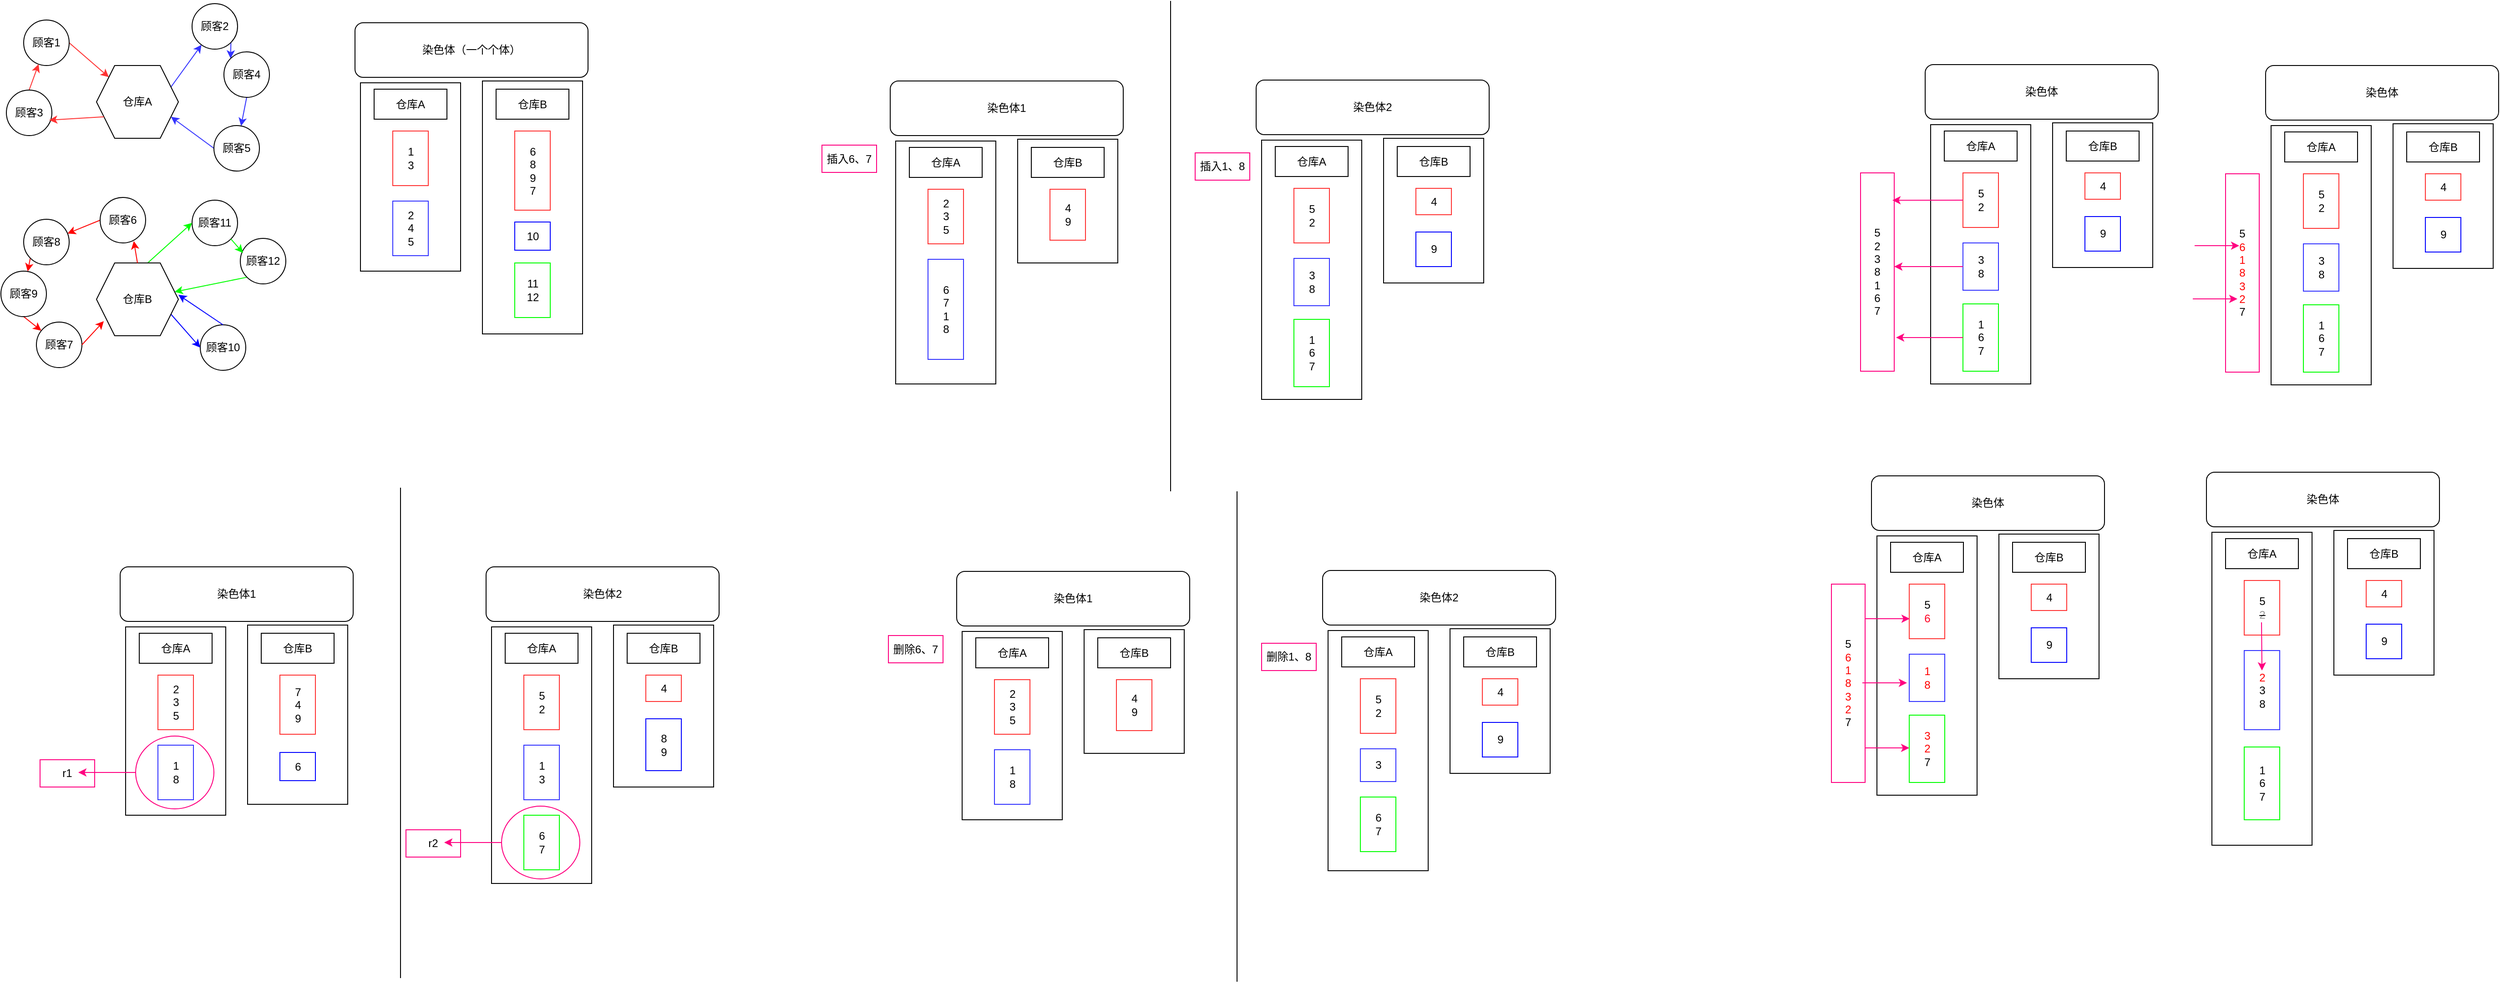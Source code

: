 <mxfile version="24.0.5" type="github">
  <diagram name="第 1 页" id="nTcoCU8JCfdRvD58QICH">
    <mxGraphModel dx="1379" dy="788" grid="0" gridSize="10" guides="1" tooltips="1" connect="1" arrows="1" fold="1" page="1" pageScale="1" pageWidth="2827" pageHeight="1169" math="0" shadow="0">
      <root>
        <mxCell id="0" />
        <mxCell id="1" parent="0" />
        <mxCell id="4oWYa5ZDLCP4WArpB5ea-122" value="" style="rounded=0;whiteSpace=wrap;html=1;" vertex="1" parent="1">
          <mxGeometry x="588" y="700" width="110" height="282" as="geometry" />
        </mxCell>
        <mxCell id="4oWYa5ZDLCP4WArpB5ea-135" value="" style="ellipse;whiteSpace=wrap;html=1;strokeColor=#FF0080;" vertex="1" parent="1">
          <mxGeometry x="599" y="897" width="86" height="80" as="geometry" />
        </mxCell>
        <mxCell id="4oWYa5ZDLCP4WArpB5ea-40" value="" style="rounded=0;whiteSpace=wrap;html=1;" vertex="1" parent="1">
          <mxGeometry x="578" y="100" width="110" height="278" as="geometry" />
        </mxCell>
        <mxCell id="4oWYa5ZDLCP4WArpB5ea-39" value="" style="rounded=0;whiteSpace=wrap;html=1;" vertex="1" parent="1">
          <mxGeometry x="444" y="102" width="110" height="207" as="geometry" />
        </mxCell>
        <mxCell id="4oWYa5ZDLCP4WArpB5ea-21" style="rounded=0;orthogonalLoop=1;jettySize=auto;html=1;exitX=1;exitY=0.5;exitDx=0;exitDy=0;strokeColor=#FF3333;" edge="1" parent="1" source="4oWYa5ZDLCP4WArpB5ea-1" target="4oWYa5ZDLCP4WArpB5ea-2">
          <mxGeometry relative="1" as="geometry" />
        </mxCell>
        <mxCell id="4oWYa5ZDLCP4WArpB5ea-1" value="顾客1" style="ellipse;whiteSpace=wrap;html=1;aspect=fixed;" vertex="1" parent="1">
          <mxGeometry x="74" y="33" width="50" height="50" as="geometry" />
        </mxCell>
        <mxCell id="4oWYa5ZDLCP4WArpB5ea-22" style="edgeStyle=none;rounded=0;orthogonalLoop=1;jettySize=auto;html=1;exitX=1;exitY=0.25;exitDx=0;exitDy=0;strokeColor=#3333FF;" edge="1" parent="1" source="4oWYa5ZDLCP4WArpB5ea-2" target="4oWYa5ZDLCP4WArpB5ea-3">
          <mxGeometry relative="1" as="geometry" />
        </mxCell>
        <mxCell id="4oWYa5ZDLCP4WArpB5ea-2" value="仓库A" style="shape=hexagon;perimeter=hexagonPerimeter2;whiteSpace=wrap;html=1;fixedSize=1;" vertex="1" parent="1">
          <mxGeometry x="154" y="83" width="90" height="80" as="geometry" />
        </mxCell>
        <mxCell id="4oWYa5ZDLCP4WArpB5ea-23" style="edgeStyle=none;rounded=0;orthogonalLoop=1;jettySize=auto;html=1;exitX=1;exitY=1;exitDx=0;exitDy=0;entryX=0;entryY=0;entryDx=0;entryDy=0;strokeColor=#3333FF;" edge="1" parent="1" source="4oWYa5ZDLCP4WArpB5ea-3" target="4oWYa5ZDLCP4WArpB5ea-4">
          <mxGeometry relative="1" as="geometry" />
        </mxCell>
        <mxCell id="4oWYa5ZDLCP4WArpB5ea-3" value="顾客2" style="ellipse;whiteSpace=wrap;html=1;aspect=fixed;" vertex="1" parent="1">
          <mxGeometry x="259" y="15" width="50" height="50" as="geometry" />
        </mxCell>
        <mxCell id="4oWYa5ZDLCP4WArpB5ea-24" style="edgeStyle=none;rounded=0;orthogonalLoop=1;jettySize=auto;html=1;exitX=0.5;exitY=1;exitDx=0;exitDy=0;strokeColor=#3333FF;" edge="1" parent="1" source="4oWYa5ZDLCP4WArpB5ea-4" target="4oWYa5ZDLCP4WArpB5ea-11">
          <mxGeometry relative="1" as="geometry" />
        </mxCell>
        <mxCell id="4oWYa5ZDLCP4WArpB5ea-4" value="顾客4" style="ellipse;whiteSpace=wrap;html=1;aspect=fixed;" vertex="1" parent="1">
          <mxGeometry x="294" y="68" width="50" height="50" as="geometry" />
        </mxCell>
        <mxCell id="4oWYa5ZDLCP4WArpB5ea-20" style="rounded=0;orthogonalLoop=1;jettySize=auto;html=1;exitX=0.5;exitY=0;exitDx=0;exitDy=0;strokeColor=#FF3333;" edge="1" parent="1" source="4oWYa5ZDLCP4WArpB5ea-5" target="4oWYa5ZDLCP4WArpB5ea-1">
          <mxGeometry relative="1" as="geometry" />
        </mxCell>
        <mxCell id="4oWYa5ZDLCP4WArpB5ea-5" value="顾客3" style="ellipse;whiteSpace=wrap;html=1;aspect=fixed;" vertex="1" parent="1">
          <mxGeometry x="55" y="110" width="50" height="50" as="geometry" />
        </mxCell>
        <mxCell id="4oWYa5ZDLCP4WArpB5ea-6" value="顾客10" style="ellipse;whiteSpace=wrap;html=1;aspect=fixed;" vertex="1" parent="1">
          <mxGeometry x="268" y="368" width="50" height="50" as="geometry" />
        </mxCell>
        <mxCell id="4oWYa5ZDLCP4WArpB5ea-27" style="edgeStyle=none;rounded=0;orthogonalLoop=1;jettySize=auto;html=1;exitX=0;exitY=0.5;exitDx=0;exitDy=0;strokeColor=#FF0000;" edge="1" parent="1" source="4oWYa5ZDLCP4WArpB5ea-7" target="4oWYa5ZDLCP4WArpB5ea-8">
          <mxGeometry relative="1" as="geometry" />
        </mxCell>
        <mxCell id="4oWYa5ZDLCP4WArpB5ea-7" value="顾客6" style="ellipse;whiteSpace=wrap;html=1;aspect=fixed;" vertex="1" parent="1">
          <mxGeometry x="158" y="228" width="50" height="50" as="geometry" />
        </mxCell>
        <mxCell id="4oWYa5ZDLCP4WArpB5ea-28" style="edgeStyle=none;rounded=0;orthogonalLoop=1;jettySize=auto;html=1;exitX=0;exitY=1;exitDx=0;exitDy=0;strokeColor=#FF0000;" edge="1" parent="1" source="4oWYa5ZDLCP4WArpB5ea-8" target="4oWYa5ZDLCP4WArpB5ea-9">
          <mxGeometry relative="1" as="geometry" />
        </mxCell>
        <mxCell id="4oWYa5ZDLCP4WArpB5ea-8" value="顾客8" style="ellipse;whiteSpace=wrap;html=1;aspect=fixed;" vertex="1" parent="1">
          <mxGeometry x="74" y="252" width="50" height="50" as="geometry" />
        </mxCell>
        <mxCell id="4oWYa5ZDLCP4WArpB5ea-29" style="edgeStyle=none;rounded=0;orthogonalLoop=1;jettySize=auto;html=1;exitX=0.5;exitY=1;exitDx=0;exitDy=0;strokeColor=#FF0000;" edge="1" parent="1" source="4oWYa5ZDLCP4WArpB5ea-9" target="4oWYa5ZDLCP4WArpB5ea-10">
          <mxGeometry relative="1" as="geometry" />
        </mxCell>
        <mxCell id="4oWYa5ZDLCP4WArpB5ea-9" value="顾客9" style="ellipse;whiteSpace=wrap;html=1;aspect=fixed;" vertex="1" parent="1">
          <mxGeometry x="49" y="309" width="50" height="50" as="geometry" />
        </mxCell>
        <mxCell id="4oWYa5ZDLCP4WArpB5ea-10" value="顾客7" style="ellipse;whiteSpace=wrap;html=1;aspect=fixed;" vertex="1" parent="1">
          <mxGeometry x="88" y="365" width="50" height="50" as="geometry" />
        </mxCell>
        <mxCell id="4oWYa5ZDLCP4WArpB5ea-25" style="edgeStyle=none;rounded=0;orthogonalLoop=1;jettySize=auto;html=1;exitX=0;exitY=0.5;exitDx=0;exitDy=0;entryX=1;entryY=0.75;entryDx=0;entryDy=0;strokeColor=#3333FF;" edge="1" parent="1" source="4oWYa5ZDLCP4WArpB5ea-11" target="4oWYa5ZDLCP4WArpB5ea-2">
          <mxGeometry relative="1" as="geometry" />
        </mxCell>
        <mxCell id="4oWYa5ZDLCP4WArpB5ea-11" value="顾客5" style="ellipse;whiteSpace=wrap;html=1;aspect=fixed;" vertex="1" parent="1">
          <mxGeometry x="283" y="149" width="50" height="50" as="geometry" />
        </mxCell>
        <mxCell id="4oWYa5ZDLCP4WArpB5ea-35" style="edgeStyle=none;rounded=0;orthogonalLoop=1;jettySize=auto;html=1;exitX=0;exitY=1;exitDx=0;exitDy=0;strokeColor=#00FF00;" edge="1" parent="1" source="4oWYa5ZDLCP4WArpB5ea-16" target="4oWYa5ZDLCP4WArpB5ea-18">
          <mxGeometry relative="1" as="geometry" />
        </mxCell>
        <mxCell id="4oWYa5ZDLCP4WArpB5ea-16" value="顾客12" style="ellipse;whiteSpace=wrap;html=1;aspect=fixed;" vertex="1" parent="1">
          <mxGeometry x="312" y="273" width="50" height="50" as="geometry" />
        </mxCell>
        <mxCell id="4oWYa5ZDLCP4WArpB5ea-17" value="顾客11" style="ellipse;whiteSpace=wrap;html=1;aspect=fixed;" vertex="1" parent="1">
          <mxGeometry x="259" y="231" width="50" height="50" as="geometry" />
        </mxCell>
        <mxCell id="4oWYa5ZDLCP4WArpB5ea-31" style="edgeStyle=none;rounded=0;orthogonalLoop=1;jettySize=auto;html=1;exitX=1;exitY=0.75;exitDx=0;exitDy=0;entryX=0;entryY=0.5;entryDx=0;entryDy=0;strokeColor=#0000FF;" edge="1" parent="1" source="4oWYa5ZDLCP4WArpB5ea-18" target="4oWYa5ZDLCP4WArpB5ea-6">
          <mxGeometry relative="1" as="geometry" />
        </mxCell>
        <mxCell id="4oWYa5ZDLCP4WArpB5ea-33" style="edgeStyle=none;rounded=0;orthogonalLoop=1;jettySize=auto;html=1;exitX=0.625;exitY=0;exitDx=0;exitDy=0;entryX=0;entryY=0.5;entryDx=0;entryDy=0;strokeColor=#00FF00;" edge="1" parent="1" source="4oWYa5ZDLCP4WArpB5ea-18" target="4oWYa5ZDLCP4WArpB5ea-17">
          <mxGeometry relative="1" as="geometry" />
        </mxCell>
        <mxCell id="4oWYa5ZDLCP4WArpB5ea-18" value="仓库B" style="shape=hexagon;perimeter=hexagonPerimeter2;whiteSpace=wrap;html=1;fixedSize=1;" vertex="1" parent="1">
          <mxGeometry x="154" y="300" width="90" height="80" as="geometry" />
        </mxCell>
        <mxCell id="4oWYa5ZDLCP4WArpB5ea-19" style="rounded=0;orthogonalLoop=1;jettySize=auto;html=1;exitX=0;exitY=0.75;exitDx=0;exitDy=0;entryX=0.94;entryY=0.66;entryDx=0;entryDy=0;entryPerimeter=0;strokeColor=#FF3333;" edge="1" parent="1" source="4oWYa5ZDLCP4WArpB5ea-2" target="4oWYa5ZDLCP4WArpB5ea-5">
          <mxGeometry relative="1" as="geometry" />
        </mxCell>
        <mxCell id="4oWYa5ZDLCP4WArpB5ea-26" style="edgeStyle=none;rounded=0;orthogonalLoop=1;jettySize=auto;html=1;exitX=0.5;exitY=0;exitDx=0;exitDy=0;entryX=0.74;entryY=0.96;entryDx=0;entryDy=0;entryPerimeter=0;strokeColor=#FF0000;" edge="1" parent="1" source="4oWYa5ZDLCP4WArpB5ea-18" target="4oWYa5ZDLCP4WArpB5ea-7">
          <mxGeometry relative="1" as="geometry" />
        </mxCell>
        <mxCell id="4oWYa5ZDLCP4WArpB5ea-30" style="edgeStyle=none;rounded=0;orthogonalLoop=1;jettySize=auto;html=1;exitX=1;exitY=0.5;exitDx=0;exitDy=0;entryX=0.089;entryY=0.8;entryDx=0;entryDy=0;entryPerimeter=0;strokeColor=#FF0000;" edge="1" parent="1" source="4oWYa5ZDLCP4WArpB5ea-10" target="4oWYa5ZDLCP4WArpB5ea-18">
          <mxGeometry relative="1" as="geometry" />
        </mxCell>
        <mxCell id="4oWYa5ZDLCP4WArpB5ea-32" style="edgeStyle=none;rounded=0;orthogonalLoop=1;jettySize=auto;html=1;exitX=0.5;exitY=0;exitDx=0;exitDy=0;entryX=1;entryY=0.438;entryDx=0;entryDy=0;entryPerimeter=0;strokeColor=#0000FF;" edge="1" parent="1" source="4oWYa5ZDLCP4WArpB5ea-6" target="4oWYa5ZDLCP4WArpB5ea-18">
          <mxGeometry relative="1" as="geometry" />
        </mxCell>
        <mxCell id="4oWYa5ZDLCP4WArpB5ea-34" style="edgeStyle=none;rounded=0;orthogonalLoop=1;jettySize=auto;html=1;exitX=1;exitY=1;exitDx=0;exitDy=0;entryX=0.06;entryY=0.32;entryDx=0;entryDy=0;entryPerimeter=0;strokeColor=#00FF00;" edge="1" parent="1" source="4oWYa5ZDLCP4WArpB5ea-17" target="4oWYa5ZDLCP4WArpB5ea-16">
          <mxGeometry relative="1" as="geometry" />
        </mxCell>
        <mxCell id="4oWYa5ZDLCP4WArpB5ea-36" value="染色体（一个个体）" style="rounded=1;whiteSpace=wrap;html=1;" vertex="1" parent="1">
          <mxGeometry x="438" y="36" width="256" height="60" as="geometry" />
        </mxCell>
        <mxCell id="4oWYa5ZDLCP4WArpB5ea-37" value="仓库A" style="rounded=0;whiteSpace=wrap;html=1;" vertex="1" parent="1">
          <mxGeometry x="459" y="109" width="80" height="33" as="geometry" />
        </mxCell>
        <mxCell id="4oWYa5ZDLCP4WArpB5ea-38" value="仓库B" style="rounded=0;whiteSpace=wrap;html=1;" vertex="1" parent="1">
          <mxGeometry x="593" y="109" width="80" height="33" as="geometry" />
        </mxCell>
        <mxCell id="4oWYa5ZDLCP4WArpB5ea-41" value="1&lt;div&gt;3&lt;/div&gt;" style="rounded=0;whiteSpace=wrap;html=1;strokeColor=#FF3333;" vertex="1" parent="1">
          <mxGeometry x="479.5" y="155" width="39" height="60" as="geometry" />
        </mxCell>
        <mxCell id="4oWYa5ZDLCP4WArpB5ea-44" value="2&lt;div&gt;4&lt;/div&gt;&lt;div&gt;5&lt;/div&gt;" style="rounded=0;whiteSpace=wrap;html=1;strokeColor=#3333FF;" vertex="1" parent="1">
          <mxGeometry x="479.5" y="232" width="39" height="60" as="geometry" />
        </mxCell>
        <mxCell id="4oWYa5ZDLCP4WArpB5ea-45" value="6&lt;div&gt;8&lt;/div&gt;&lt;div&gt;9&lt;/div&gt;&lt;div&gt;7&lt;/div&gt;" style="rounded=0;whiteSpace=wrap;html=1;strokeColor=#FF3333;" vertex="1" parent="1">
          <mxGeometry x="613.5" y="155" width="39" height="87" as="geometry" />
        </mxCell>
        <mxCell id="4oWYa5ZDLCP4WArpB5ea-46" value="10" style="rounded=0;whiteSpace=wrap;html=1;strokeColor=#0000FF;" vertex="1" parent="1">
          <mxGeometry x="613.5" y="255" width="39" height="31" as="geometry" />
        </mxCell>
        <mxCell id="4oWYa5ZDLCP4WArpB5ea-47" value="11&lt;div&gt;12&lt;/div&gt;" style="rounded=0;whiteSpace=wrap;html=1;strokeColor=#00FF00;" vertex="1" parent="1">
          <mxGeometry x="613.5" y="300" width="39" height="60" as="geometry" />
        </mxCell>
        <mxCell id="4oWYa5ZDLCP4WArpB5ea-110" value="" style="endArrow=none;html=1;rounded=0;" edge="1" parent="1">
          <mxGeometry width="50" height="50" relative="1" as="geometry">
            <mxPoint x="488" y="1086" as="sourcePoint" />
            <mxPoint x="488" y="547" as="targetPoint" />
          </mxGeometry>
        </mxCell>
        <mxCell id="4oWYa5ZDLCP4WArpB5ea-111" value="" style="rounded=0;whiteSpace=wrap;html=1;" vertex="1" parent="1">
          <mxGeometry x="320" y="698" width="110" height="197" as="geometry" />
        </mxCell>
        <mxCell id="4oWYa5ZDLCP4WArpB5ea-112" value="" style="rounded=0;whiteSpace=wrap;html=1;" vertex="1" parent="1">
          <mxGeometry x="186" y="700" width="110" height="207" as="geometry" />
        </mxCell>
        <mxCell id="4oWYa5ZDLCP4WArpB5ea-113" value="染色体1" style="rounded=1;whiteSpace=wrap;html=1;" vertex="1" parent="1">
          <mxGeometry x="180" y="634" width="256" height="60" as="geometry" />
        </mxCell>
        <mxCell id="4oWYa5ZDLCP4WArpB5ea-114" value="仓库A" style="rounded=0;whiteSpace=wrap;html=1;" vertex="1" parent="1">
          <mxGeometry x="201" y="707" width="80" height="33" as="geometry" />
        </mxCell>
        <mxCell id="4oWYa5ZDLCP4WArpB5ea-115" value="仓库B" style="rounded=0;whiteSpace=wrap;html=1;" vertex="1" parent="1">
          <mxGeometry x="335" y="707" width="80" height="33" as="geometry" />
        </mxCell>
        <mxCell id="4oWYa5ZDLCP4WArpB5ea-116" value="2&lt;div&gt;3&lt;/div&gt;&lt;div&gt;5&lt;/div&gt;" style="rounded=0;whiteSpace=wrap;html=1;strokeColor=#FF3333;" vertex="1" parent="1">
          <mxGeometry x="221.5" y="753" width="39" height="60" as="geometry" />
        </mxCell>
        <mxCell id="4oWYa5ZDLCP4WArpB5ea-132" style="edgeStyle=none;rounded=0;orthogonalLoop=1;jettySize=auto;html=1;exitX=0;exitY=0.5;exitDx=0;exitDy=0;strokeColor=#FF0080;" edge="1" parent="1" source="4oWYa5ZDLCP4WArpB5ea-131">
          <mxGeometry relative="1" as="geometry">
            <mxPoint x="134" y="860" as="targetPoint" />
          </mxGeometry>
        </mxCell>
        <mxCell id="4oWYa5ZDLCP4WArpB5ea-131" value="" style="ellipse;whiteSpace=wrap;html=1;strokeColor=#FF0080;" vertex="1" parent="1">
          <mxGeometry x="197" y="820" width="86" height="80" as="geometry" />
        </mxCell>
        <mxCell id="4oWYa5ZDLCP4WArpB5ea-117" value="1&lt;div&gt;8&lt;/div&gt;" style="rounded=0;whiteSpace=wrap;html=1;strokeColor=#3333FF;" vertex="1" parent="1">
          <mxGeometry x="221.5" y="830" width="39" height="60" as="geometry" />
        </mxCell>
        <mxCell id="4oWYa5ZDLCP4WArpB5ea-118" value="7&lt;div&gt;4&lt;/div&gt;&lt;div&gt;9&lt;/div&gt;" style="rounded=0;whiteSpace=wrap;html=1;strokeColor=#FF3333;" vertex="1" parent="1">
          <mxGeometry x="355.5" y="753" width="39" height="65" as="geometry" />
        </mxCell>
        <mxCell id="4oWYa5ZDLCP4WArpB5ea-119" value="6" style="rounded=0;whiteSpace=wrap;html=1;strokeColor=#0000FF;" vertex="1" parent="1">
          <mxGeometry x="355.5" y="838" width="39" height="31" as="geometry" />
        </mxCell>
        <mxCell id="4oWYa5ZDLCP4WArpB5ea-120" value="6&lt;div&gt;7&lt;/div&gt;" style="rounded=0;whiteSpace=wrap;html=1;strokeColor=#00FF00;" vertex="1" parent="1">
          <mxGeometry x="623.5" y="907" width="39" height="60" as="geometry" />
        </mxCell>
        <mxCell id="4oWYa5ZDLCP4WArpB5ea-121" value="" style="rounded=0;whiteSpace=wrap;html=1;" vertex="1" parent="1">
          <mxGeometry x="722" y="698" width="110" height="178" as="geometry" />
        </mxCell>
        <mxCell id="4oWYa5ZDLCP4WArpB5ea-123" value="染色体2" style="rounded=1;whiteSpace=wrap;html=1;" vertex="1" parent="1">
          <mxGeometry x="582" y="634" width="256" height="60" as="geometry" />
        </mxCell>
        <mxCell id="4oWYa5ZDLCP4WArpB5ea-124" value="仓库A" style="rounded=0;whiteSpace=wrap;html=1;" vertex="1" parent="1">
          <mxGeometry x="603" y="707" width="80" height="33" as="geometry" />
        </mxCell>
        <mxCell id="4oWYa5ZDLCP4WArpB5ea-125" value="仓库B" style="rounded=0;whiteSpace=wrap;html=1;" vertex="1" parent="1">
          <mxGeometry x="737" y="707" width="80" height="33" as="geometry" />
        </mxCell>
        <mxCell id="4oWYa5ZDLCP4WArpB5ea-126" value="5&lt;div&gt;2&lt;/div&gt;" style="rounded=0;whiteSpace=wrap;html=1;strokeColor=#FF3333;" vertex="1" parent="1">
          <mxGeometry x="623.5" y="753" width="39" height="60" as="geometry" />
        </mxCell>
        <mxCell id="4oWYa5ZDLCP4WArpB5ea-127" value="1&lt;div&gt;3&lt;/div&gt;" style="rounded=0;whiteSpace=wrap;html=1;strokeColor=#3333FF;" vertex="1" parent="1">
          <mxGeometry x="623.5" y="830" width="39" height="60" as="geometry" />
        </mxCell>
        <mxCell id="4oWYa5ZDLCP4WArpB5ea-128" value="4" style="rounded=0;whiteSpace=wrap;html=1;strokeColor=#FF3333;" vertex="1" parent="1">
          <mxGeometry x="757.5" y="753" width="39" height="29" as="geometry" />
        </mxCell>
        <mxCell id="4oWYa5ZDLCP4WArpB5ea-129" value="8&lt;div&gt;9&lt;/div&gt;" style="rounded=0;whiteSpace=wrap;html=1;strokeColor=#0000FF;" vertex="1" parent="1">
          <mxGeometry x="757.5" y="801" width="39" height="57" as="geometry" />
        </mxCell>
        <mxCell id="4oWYa5ZDLCP4WArpB5ea-133" value="r1" style="text;html=1;align=center;verticalAlign=middle;whiteSpace=wrap;rounded=0;strokeColor=#FF0080;" vertex="1" parent="1">
          <mxGeometry x="92" y="846" width="60" height="30" as="geometry" />
        </mxCell>
        <mxCell id="4oWYa5ZDLCP4WArpB5ea-134" style="edgeStyle=none;rounded=0;orthogonalLoop=1;jettySize=auto;html=1;exitX=0;exitY=0.5;exitDx=0;exitDy=0;strokeColor=#FF0080;" edge="1" parent="1" source="4oWYa5ZDLCP4WArpB5ea-135">
          <mxGeometry relative="1" as="geometry">
            <mxPoint x="536" y="937" as="targetPoint" />
          </mxGeometry>
        </mxCell>
        <mxCell id="4oWYa5ZDLCP4WArpB5ea-136" value="r2" style="text;html=1;align=center;verticalAlign=middle;whiteSpace=wrap;rounded=0;strokeColor=#FF0080;" vertex="1" parent="1">
          <mxGeometry x="494" y="923" width="60" height="30" as="geometry" />
        </mxCell>
        <mxCell id="4oWYa5ZDLCP4WArpB5ea-137" value="" style="rounded=0;whiteSpace=wrap;html=1;" vertex="1" parent="1">
          <mxGeometry x="1507" y="704" width="110" height="264" as="geometry" />
        </mxCell>
        <mxCell id="4oWYa5ZDLCP4WArpB5ea-139" value="" style="endArrow=none;html=1;rounded=0;" edge="1" parent="1">
          <mxGeometry width="50" height="50" relative="1" as="geometry">
            <mxPoint x="1407" y="1090" as="sourcePoint" />
            <mxPoint x="1407" y="551" as="targetPoint" />
          </mxGeometry>
        </mxCell>
        <mxCell id="4oWYa5ZDLCP4WArpB5ea-140" value="" style="rounded=0;whiteSpace=wrap;html=1;" vertex="1" parent="1">
          <mxGeometry x="1239" y="703" width="110" height="136" as="geometry" />
        </mxCell>
        <mxCell id="4oWYa5ZDLCP4WArpB5ea-141" value="" style="rounded=0;whiteSpace=wrap;html=1;" vertex="1" parent="1">
          <mxGeometry x="1105" y="705" width="110" height="207" as="geometry" />
        </mxCell>
        <mxCell id="4oWYa5ZDLCP4WArpB5ea-142" value="染色体1" style="rounded=1;whiteSpace=wrap;html=1;" vertex="1" parent="1">
          <mxGeometry x="1099" y="639" width="256" height="60" as="geometry" />
        </mxCell>
        <mxCell id="4oWYa5ZDLCP4WArpB5ea-143" value="仓库A" style="rounded=0;whiteSpace=wrap;html=1;" vertex="1" parent="1">
          <mxGeometry x="1120" y="712" width="80" height="33" as="geometry" />
        </mxCell>
        <mxCell id="4oWYa5ZDLCP4WArpB5ea-144" value="仓库B" style="rounded=0;whiteSpace=wrap;html=1;" vertex="1" parent="1">
          <mxGeometry x="1254" y="712" width="80" height="33" as="geometry" />
        </mxCell>
        <mxCell id="4oWYa5ZDLCP4WArpB5ea-145" value="2&lt;div&gt;3&lt;/div&gt;&lt;div&gt;5&lt;/div&gt;" style="rounded=0;whiteSpace=wrap;html=1;strokeColor=#FF3333;" vertex="1" parent="1">
          <mxGeometry x="1140.5" y="758" width="39" height="60" as="geometry" />
        </mxCell>
        <mxCell id="4oWYa5ZDLCP4WArpB5ea-148" value="1&lt;div&gt;8&lt;/div&gt;" style="rounded=0;whiteSpace=wrap;html=1;strokeColor=#3333FF;" vertex="1" parent="1">
          <mxGeometry x="1140.5" y="835" width="39" height="60" as="geometry" />
        </mxCell>
        <mxCell id="4oWYa5ZDLCP4WArpB5ea-149" value="&lt;span style=&quot;background-color: initial;&quot;&gt;4&lt;/span&gt;&lt;div&gt;9&lt;/div&gt;" style="rounded=0;whiteSpace=wrap;html=1;strokeColor=#FF3333;" vertex="1" parent="1">
          <mxGeometry x="1274.5" y="758" width="39" height="56" as="geometry" />
        </mxCell>
        <mxCell id="4oWYa5ZDLCP4WArpB5ea-151" value="6&lt;div&gt;7&lt;/div&gt;" style="rounded=0;whiteSpace=wrap;html=1;strokeColor=#00FF00;" vertex="1" parent="1">
          <mxGeometry x="1542.5" y="887" width="39" height="60" as="geometry" />
        </mxCell>
        <mxCell id="4oWYa5ZDLCP4WArpB5ea-152" value="" style="rounded=0;whiteSpace=wrap;html=1;" vertex="1" parent="1">
          <mxGeometry x="1641" y="702" width="110" height="159" as="geometry" />
        </mxCell>
        <mxCell id="4oWYa5ZDLCP4WArpB5ea-153" value="染色体2" style="rounded=1;whiteSpace=wrap;html=1;" vertex="1" parent="1">
          <mxGeometry x="1501" y="638" width="256" height="60" as="geometry" />
        </mxCell>
        <mxCell id="4oWYa5ZDLCP4WArpB5ea-154" value="仓库A" style="rounded=0;whiteSpace=wrap;html=1;" vertex="1" parent="1">
          <mxGeometry x="1522" y="711" width="80" height="33" as="geometry" />
        </mxCell>
        <mxCell id="4oWYa5ZDLCP4WArpB5ea-155" value="仓库B" style="rounded=0;whiteSpace=wrap;html=1;" vertex="1" parent="1">
          <mxGeometry x="1656" y="711" width="80" height="33" as="geometry" />
        </mxCell>
        <mxCell id="4oWYa5ZDLCP4WArpB5ea-156" value="5&lt;div&gt;2&lt;/div&gt;" style="rounded=0;whiteSpace=wrap;html=1;strokeColor=#FF3333;" vertex="1" parent="1">
          <mxGeometry x="1542.5" y="757" width="39" height="60" as="geometry" />
        </mxCell>
        <mxCell id="4oWYa5ZDLCP4WArpB5ea-157" value="&lt;div&gt;3&lt;/div&gt;" style="rounded=0;whiteSpace=wrap;html=1;strokeColor=#3333FF;" vertex="1" parent="1">
          <mxGeometry x="1542.5" y="834" width="39" height="36" as="geometry" />
        </mxCell>
        <mxCell id="4oWYa5ZDLCP4WArpB5ea-158" value="4" style="rounded=0;whiteSpace=wrap;html=1;strokeColor=#FF3333;" vertex="1" parent="1">
          <mxGeometry x="1676.5" y="757" width="39" height="29" as="geometry" />
        </mxCell>
        <mxCell id="4oWYa5ZDLCP4WArpB5ea-159" value="&lt;div&gt;9&lt;/div&gt;" style="rounded=0;whiteSpace=wrap;html=1;strokeColor=#0000FF;" vertex="1" parent="1">
          <mxGeometry x="1676.5" y="805" width="39" height="38" as="geometry" />
        </mxCell>
        <mxCell id="4oWYa5ZDLCP4WArpB5ea-160" value="删除6、7" style="text;html=1;align=center;verticalAlign=middle;whiteSpace=wrap;rounded=0;strokeColor=#FF0080;" vertex="1" parent="1">
          <mxGeometry x="1024" y="709.5" width="60" height="30" as="geometry" />
        </mxCell>
        <mxCell id="4oWYa5ZDLCP4WArpB5ea-162" value="删除1、8" style="text;html=1;align=center;verticalAlign=middle;whiteSpace=wrap;rounded=0;strokeColor=#FF0080;" vertex="1" parent="1">
          <mxGeometry x="1434" y="718" width="60" height="30" as="geometry" />
        </mxCell>
        <mxCell id="4oWYa5ZDLCP4WArpB5ea-164" value="" style="rounded=0;whiteSpace=wrap;html=1;" vertex="1" parent="1">
          <mxGeometry x="1434" y="165" width="110" height="285" as="geometry" />
        </mxCell>
        <mxCell id="4oWYa5ZDLCP4WArpB5ea-165" value="" style="endArrow=none;html=1;rounded=0;" edge="1" parent="1">
          <mxGeometry width="50" height="50" relative="1" as="geometry">
            <mxPoint x="1334" y="551" as="sourcePoint" />
            <mxPoint x="1334" y="12" as="targetPoint" />
          </mxGeometry>
        </mxCell>
        <mxCell id="4oWYa5ZDLCP4WArpB5ea-166" value="" style="rounded=0;whiteSpace=wrap;html=1;" vertex="1" parent="1">
          <mxGeometry x="1166" y="164" width="110" height="136" as="geometry" />
        </mxCell>
        <mxCell id="4oWYa5ZDLCP4WArpB5ea-167" value="" style="rounded=0;whiteSpace=wrap;html=1;" vertex="1" parent="1">
          <mxGeometry x="1032" y="166" width="110" height="267" as="geometry" />
        </mxCell>
        <mxCell id="4oWYa5ZDLCP4WArpB5ea-168" value="染色体1" style="rounded=1;whiteSpace=wrap;html=1;" vertex="1" parent="1">
          <mxGeometry x="1026" y="100" width="256" height="60" as="geometry" />
        </mxCell>
        <mxCell id="4oWYa5ZDLCP4WArpB5ea-169" value="仓库A" style="rounded=0;whiteSpace=wrap;html=1;" vertex="1" parent="1">
          <mxGeometry x="1047" y="173" width="80" height="33" as="geometry" />
        </mxCell>
        <mxCell id="4oWYa5ZDLCP4WArpB5ea-170" value="仓库B" style="rounded=0;whiteSpace=wrap;html=1;" vertex="1" parent="1">
          <mxGeometry x="1181" y="173" width="80" height="33" as="geometry" />
        </mxCell>
        <mxCell id="4oWYa5ZDLCP4WArpB5ea-171" value="2&lt;div&gt;3&lt;/div&gt;&lt;div&gt;5&lt;/div&gt;" style="rounded=0;whiteSpace=wrap;html=1;strokeColor=#FF3333;" vertex="1" parent="1">
          <mxGeometry x="1067.5" y="219" width="39" height="60" as="geometry" />
        </mxCell>
        <mxCell id="4oWYa5ZDLCP4WArpB5ea-172" value="&lt;div&gt;6&lt;/div&gt;&lt;div&gt;7&lt;/div&gt;1&lt;div&gt;8&lt;/div&gt;" style="rounded=0;whiteSpace=wrap;html=1;strokeColor=#3333FF;" vertex="1" parent="1">
          <mxGeometry x="1067.5" y="296" width="39" height="110" as="geometry" />
        </mxCell>
        <mxCell id="4oWYa5ZDLCP4WArpB5ea-173" value="&lt;span style=&quot;background-color: initial;&quot;&gt;4&lt;/span&gt;&lt;div&gt;9&lt;/div&gt;" style="rounded=0;whiteSpace=wrap;html=1;strokeColor=#FF3333;" vertex="1" parent="1">
          <mxGeometry x="1201.5" y="219" width="39" height="56" as="geometry" />
        </mxCell>
        <mxCell id="4oWYa5ZDLCP4WArpB5ea-174" value="&lt;div&gt;1&lt;/div&gt;6&lt;div&gt;7&lt;/div&gt;" style="rounded=0;whiteSpace=wrap;html=1;strokeColor=#00FF00;" vertex="1" parent="1">
          <mxGeometry x="1469.5" y="362" width="39" height="74" as="geometry" />
        </mxCell>
        <mxCell id="4oWYa5ZDLCP4WArpB5ea-175" value="" style="rounded=0;whiteSpace=wrap;html=1;" vertex="1" parent="1">
          <mxGeometry x="1568" y="163" width="110" height="159" as="geometry" />
        </mxCell>
        <mxCell id="4oWYa5ZDLCP4WArpB5ea-176" value="染色体2" style="rounded=1;whiteSpace=wrap;html=1;" vertex="1" parent="1">
          <mxGeometry x="1428" y="99" width="256" height="60" as="geometry" />
        </mxCell>
        <mxCell id="4oWYa5ZDLCP4WArpB5ea-177" value="仓库A" style="rounded=0;whiteSpace=wrap;html=1;" vertex="1" parent="1">
          <mxGeometry x="1449" y="172" width="80" height="33" as="geometry" />
        </mxCell>
        <mxCell id="4oWYa5ZDLCP4WArpB5ea-178" value="仓库B" style="rounded=0;whiteSpace=wrap;html=1;" vertex="1" parent="1">
          <mxGeometry x="1583" y="172" width="80" height="33" as="geometry" />
        </mxCell>
        <mxCell id="4oWYa5ZDLCP4WArpB5ea-179" value="5&lt;div&gt;2&lt;/div&gt;" style="rounded=0;whiteSpace=wrap;html=1;strokeColor=#FF3333;" vertex="1" parent="1">
          <mxGeometry x="1469.5" y="218" width="39" height="60" as="geometry" />
        </mxCell>
        <mxCell id="4oWYa5ZDLCP4WArpB5ea-180" value="&lt;div&gt;3&lt;/div&gt;&lt;div&gt;8&lt;/div&gt;" style="rounded=0;whiteSpace=wrap;html=1;strokeColor=#3333FF;" vertex="1" parent="1">
          <mxGeometry x="1469.5" y="295" width="39" height="52" as="geometry" />
        </mxCell>
        <mxCell id="4oWYa5ZDLCP4WArpB5ea-181" value="4" style="rounded=0;whiteSpace=wrap;html=1;strokeColor=#FF3333;" vertex="1" parent="1">
          <mxGeometry x="1603.5" y="218" width="39" height="29" as="geometry" />
        </mxCell>
        <mxCell id="4oWYa5ZDLCP4WArpB5ea-182" value="&lt;div&gt;9&lt;/div&gt;" style="rounded=0;whiteSpace=wrap;html=1;strokeColor=#0000FF;" vertex="1" parent="1">
          <mxGeometry x="1603.5" y="266" width="39" height="38" as="geometry" />
        </mxCell>
        <mxCell id="4oWYa5ZDLCP4WArpB5ea-183" value="插入6、7" style="text;html=1;align=center;verticalAlign=middle;whiteSpace=wrap;rounded=0;strokeColor=#FF0080;" vertex="1" parent="1">
          <mxGeometry x="951" y="170.5" width="60" height="30" as="geometry" />
        </mxCell>
        <mxCell id="4oWYa5ZDLCP4WArpB5ea-184" value="插入1、8" style="text;html=1;align=center;verticalAlign=middle;whiteSpace=wrap;rounded=0;strokeColor=#FF0080;" vertex="1" parent="1">
          <mxGeometry x="1361" y="179" width="60" height="30" as="geometry" />
        </mxCell>
        <mxCell id="4oWYa5ZDLCP4WArpB5ea-185" value="" style="rounded=0;whiteSpace=wrap;html=1;" vertex="1" parent="1">
          <mxGeometry x="2169" y="148" width="110" height="285" as="geometry" />
        </mxCell>
        <mxCell id="4oWYa5ZDLCP4WArpB5ea-186" value="&lt;div&gt;1&lt;/div&gt;6&lt;div&gt;7&lt;/div&gt;" style="rounded=0;whiteSpace=wrap;html=1;strokeColor=#00FF00;" vertex="1" parent="1">
          <mxGeometry x="2204.5" y="345" width="39" height="74" as="geometry" />
        </mxCell>
        <mxCell id="4oWYa5ZDLCP4WArpB5ea-187" value="" style="rounded=0;whiteSpace=wrap;html=1;" vertex="1" parent="1">
          <mxGeometry x="2303" y="146" width="110" height="159" as="geometry" />
        </mxCell>
        <mxCell id="4oWYa5ZDLCP4WArpB5ea-188" value="染色体" style="rounded=1;whiteSpace=wrap;html=1;" vertex="1" parent="1">
          <mxGeometry x="2163" y="82" width="256" height="60" as="geometry" />
        </mxCell>
        <mxCell id="4oWYa5ZDLCP4WArpB5ea-189" value="仓库A" style="rounded=0;whiteSpace=wrap;html=1;" vertex="1" parent="1">
          <mxGeometry x="2184" y="155" width="80" height="33" as="geometry" />
        </mxCell>
        <mxCell id="4oWYa5ZDLCP4WArpB5ea-190" value="仓库B" style="rounded=0;whiteSpace=wrap;html=1;" vertex="1" parent="1">
          <mxGeometry x="2318" y="155" width="80" height="33" as="geometry" />
        </mxCell>
        <mxCell id="4oWYa5ZDLCP4WArpB5ea-191" value="5&lt;div&gt;2&lt;/div&gt;" style="rounded=0;whiteSpace=wrap;html=1;strokeColor=#FF3333;" vertex="1" parent="1">
          <mxGeometry x="2204.5" y="201" width="39" height="60" as="geometry" />
        </mxCell>
        <mxCell id="4oWYa5ZDLCP4WArpB5ea-192" value="&lt;div&gt;3&lt;/div&gt;&lt;div&gt;8&lt;/div&gt;" style="rounded=0;whiteSpace=wrap;html=1;strokeColor=#3333FF;" vertex="1" parent="1">
          <mxGeometry x="2204.5" y="278" width="39" height="52" as="geometry" />
        </mxCell>
        <mxCell id="4oWYa5ZDLCP4WArpB5ea-193" value="4" style="rounded=0;whiteSpace=wrap;html=1;strokeColor=#FF3333;" vertex="1" parent="1">
          <mxGeometry x="2338.5" y="201" width="39" height="29" as="geometry" />
        </mxCell>
        <mxCell id="4oWYa5ZDLCP4WArpB5ea-194" value="&lt;div&gt;9&lt;/div&gt;" style="rounded=0;whiteSpace=wrap;html=1;strokeColor=#0000FF;" vertex="1" parent="1">
          <mxGeometry x="2338.5" y="249" width="39" height="38" as="geometry" />
        </mxCell>
        <mxCell id="4oWYa5ZDLCP4WArpB5ea-195" value="5&lt;div&gt;2&lt;/div&gt;&lt;div&gt;3&lt;/div&gt;&lt;div&gt;8&lt;/div&gt;&lt;div&gt;1&lt;/div&gt;&lt;div&gt;6&lt;/div&gt;&lt;div&gt;7&lt;/div&gt;" style="rounded=0;whiteSpace=wrap;html=1;strokeColor=#FF0080;" vertex="1" parent="1">
          <mxGeometry x="2092" y="201" width="37" height="218" as="geometry" />
        </mxCell>
        <mxCell id="4oWYa5ZDLCP4WArpB5ea-196" style="edgeStyle=none;rounded=0;orthogonalLoop=1;jettySize=auto;html=1;exitX=0;exitY=0.5;exitDx=0;exitDy=0;entryX=0.946;entryY=0.138;entryDx=0;entryDy=0;entryPerimeter=0;strokeColor=#FF0080;" edge="1" parent="1" source="4oWYa5ZDLCP4WArpB5ea-191" target="4oWYa5ZDLCP4WArpB5ea-195">
          <mxGeometry relative="1" as="geometry" />
        </mxCell>
        <mxCell id="4oWYa5ZDLCP4WArpB5ea-197" style="edgeStyle=none;rounded=0;orthogonalLoop=1;jettySize=auto;html=1;exitX=0;exitY=0.5;exitDx=0;exitDy=0;strokeColor=#FF0080;" edge="1" parent="1" source="4oWYa5ZDLCP4WArpB5ea-192">
          <mxGeometry relative="1" as="geometry">
            <mxPoint x="2129" y="304" as="targetPoint" />
          </mxGeometry>
        </mxCell>
        <mxCell id="4oWYa5ZDLCP4WArpB5ea-198" style="edgeStyle=none;rounded=0;orthogonalLoop=1;jettySize=auto;html=1;exitX=0;exitY=0.5;exitDx=0;exitDy=0;strokeColor=#FF0080;" edge="1" parent="1" source="4oWYa5ZDLCP4WArpB5ea-186">
          <mxGeometry relative="1" as="geometry">
            <mxPoint x="2131" y="382" as="targetPoint" />
          </mxGeometry>
        </mxCell>
        <mxCell id="4oWYa5ZDLCP4WArpB5ea-199" value="" style="rounded=0;whiteSpace=wrap;html=1;" vertex="1" parent="1">
          <mxGeometry x="2543" y="149" width="110" height="285" as="geometry" />
        </mxCell>
        <mxCell id="4oWYa5ZDLCP4WArpB5ea-200" value="&lt;div&gt;1&lt;/div&gt;6&lt;div&gt;7&lt;/div&gt;" style="rounded=0;whiteSpace=wrap;html=1;strokeColor=#00FF00;" vertex="1" parent="1">
          <mxGeometry x="2578.5" y="346" width="39" height="74" as="geometry" />
        </mxCell>
        <mxCell id="4oWYa5ZDLCP4WArpB5ea-201" value="" style="rounded=0;whiteSpace=wrap;html=1;" vertex="1" parent="1">
          <mxGeometry x="2677" y="147" width="110" height="159" as="geometry" />
        </mxCell>
        <mxCell id="4oWYa5ZDLCP4WArpB5ea-202" value="染色体" style="rounded=1;whiteSpace=wrap;html=1;" vertex="1" parent="1">
          <mxGeometry x="2537" y="83" width="256" height="60" as="geometry" />
        </mxCell>
        <mxCell id="4oWYa5ZDLCP4WArpB5ea-203" value="仓库A" style="rounded=0;whiteSpace=wrap;html=1;" vertex="1" parent="1">
          <mxGeometry x="2558" y="156" width="80" height="33" as="geometry" />
        </mxCell>
        <mxCell id="4oWYa5ZDLCP4WArpB5ea-204" value="仓库B" style="rounded=0;whiteSpace=wrap;html=1;" vertex="1" parent="1">
          <mxGeometry x="2692" y="156" width="80" height="33" as="geometry" />
        </mxCell>
        <mxCell id="4oWYa5ZDLCP4WArpB5ea-205" value="5&lt;div&gt;2&lt;/div&gt;" style="rounded=0;whiteSpace=wrap;html=1;strokeColor=#FF3333;" vertex="1" parent="1">
          <mxGeometry x="2578.5" y="202" width="39" height="60" as="geometry" />
        </mxCell>
        <mxCell id="4oWYa5ZDLCP4WArpB5ea-206" value="&lt;div&gt;3&lt;/div&gt;&lt;div&gt;8&lt;/div&gt;" style="rounded=0;whiteSpace=wrap;html=1;strokeColor=#3333FF;" vertex="1" parent="1">
          <mxGeometry x="2578.5" y="279" width="39" height="52" as="geometry" />
        </mxCell>
        <mxCell id="4oWYa5ZDLCP4WArpB5ea-207" value="4" style="rounded=0;whiteSpace=wrap;html=1;strokeColor=#FF3333;" vertex="1" parent="1">
          <mxGeometry x="2712.5" y="202" width="39" height="29" as="geometry" />
        </mxCell>
        <mxCell id="4oWYa5ZDLCP4WArpB5ea-208" value="&lt;div&gt;9&lt;/div&gt;" style="rounded=0;whiteSpace=wrap;html=1;strokeColor=#0000FF;" vertex="1" parent="1">
          <mxGeometry x="2712.5" y="250" width="39" height="38" as="geometry" />
        </mxCell>
        <mxCell id="4oWYa5ZDLCP4WArpB5ea-209" value="5&lt;div&gt;&lt;font color=&quot;#ff0000&quot;&gt;6&lt;/font&gt;&lt;div&gt;&lt;font color=&quot;#ff0000&quot;&gt;1&lt;/font&gt;&lt;/div&gt;&lt;div&gt;&lt;font color=&quot;#ff0000&quot;&gt;8&lt;/font&gt;&lt;/div&gt;&lt;div&gt;&lt;font color=&quot;#ff0000&quot;&gt;3&lt;/font&gt;&lt;/div&gt;&lt;div&gt;&lt;font color=&quot;#ff0000&quot;&gt;2&lt;/font&gt;&lt;br&gt;&lt;div&gt;7&lt;/div&gt;&lt;/div&gt;&lt;/div&gt;" style="rounded=0;whiteSpace=wrap;html=1;strokeColor=#FF0080;" vertex="1" parent="1">
          <mxGeometry x="2493" y="202" width="37" height="218" as="geometry" />
        </mxCell>
        <mxCell id="4oWYa5ZDLCP4WArpB5ea-213" style="edgeStyle=none;rounded=0;orthogonalLoop=1;jettySize=auto;html=1;strokeColor=#FF0080;" edge="1" parent="1">
          <mxGeometry relative="1" as="geometry">
            <mxPoint x="2459" y="281" as="sourcePoint" />
            <mxPoint x="2508" y="281" as="targetPoint" />
          </mxGeometry>
        </mxCell>
        <mxCell id="4oWYa5ZDLCP4WArpB5ea-214" style="edgeStyle=none;rounded=0;orthogonalLoop=1;jettySize=auto;html=1;strokeColor=#FF0080;" edge="1" parent="1">
          <mxGeometry relative="1" as="geometry">
            <mxPoint x="2457" y="339.5" as="sourcePoint" />
            <mxPoint x="2506" y="339.5" as="targetPoint" />
          </mxGeometry>
        </mxCell>
        <mxCell id="4oWYa5ZDLCP4WArpB5ea-215" value="" style="rounded=0;whiteSpace=wrap;html=1;" vertex="1" parent="1">
          <mxGeometry x="2110" y="600" width="110" height="285" as="geometry" />
        </mxCell>
        <mxCell id="4oWYa5ZDLCP4WArpB5ea-216" value="&lt;div&gt;&lt;span style=&quot;background-color: initial;&quot;&gt;&lt;font color=&quot;#ff0000&quot;&gt;3&lt;/font&gt;&lt;/span&gt;&lt;/div&gt;&lt;div&gt;&lt;span style=&quot;background-color: initial;&quot;&gt;&lt;font color=&quot;#ff0000&quot;&gt;2&lt;/font&gt;&lt;/span&gt;&lt;/div&gt;&lt;div&gt;&lt;span style=&quot;background-color: initial;&quot;&gt;7&lt;/span&gt;&lt;/div&gt;" style="rounded=0;whiteSpace=wrap;html=1;strokeColor=#00FF00;" vertex="1" parent="1">
          <mxGeometry x="2145.5" y="797" width="39" height="74" as="geometry" />
        </mxCell>
        <mxCell id="4oWYa5ZDLCP4WArpB5ea-217" value="" style="rounded=0;whiteSpace=wrap;html=1;" vertex="1" parent="1">
          <mxGeometry x="2244" y="598" width="110" height="159" as="geometry" />
        </mxCell>
        <mxCell id="4oWYa5ZDLCP4WArpB5ea-218" value="染色体" style="rounded=1;whiteSpace=wrap;html=1;" vertex="1" parent="1">
          <mxGeometry x="2104" y="534" width="256" height="60" as="geometry" />
        </mxCell>
        <mxCell id="4oWYa5ZDLCP4WArpB5ea-219" value="仓库A" style="rounded=0;whiteSpace=wrap;html=1;" vertex="1" parent="1">
          <mxGeometry x="2125" y="607" width="80" height="33" as="geometry" />
        </mxCell>
        <mxCell id="4oWYa5ZDLCP4WArpB5ea-220" value="仓库B" style="rounded=0;whiteSpace=wrap;html=1;" vertex="1" parent="1">
          <mxGeometry x="2259" y="607" width="80" height="33" as="geometry" />
        </mxCell>
        <mxCell id="4oWYa5ZDLCP4WArpB5ea-221" value="5&lt;div&gt;&lt;font color=&quot;#ff0022&quot;&gt;6&lt;/font&gt;&lt;/div&gt;" style="rounded=0;whiteSpace=wrap;html=1;strokeColor=#FF3333;" vertex="1" parent="1">
          <mxGeometry x="2145.5" y="653" width="39" height="60" as="geometry" />
        </mxCell>
        <mxCell id="4oWYa5ZDLCP4WArpB5ea-222" value="&lt;font color=&quot;#ff0000&quot;&gt;1&lt;/font&gt;&lt;div&gt;&lt;font color=&quot;#ff0000&quot;&gt;8&lt;/font&gt;&lt;/div&gt;" style="rounded=0;whiteSpace=wrap;html=1;strokeColor=#3333FF;" vertex="1" parent="1">
          <mxGeometry x="2145.5" y="730" width="39" height="52" as="geometry" />
        </mxCell>
        <mxCell id="4oWYa5ZDLCP4WArpB5ea-223" value="4" style="rounded=0;whiteSpace=wrap;html=1;strokeColor=#FF3333;" vertex="1" parent="1">
          <mxGeometry x="2279.5" y="653" width="39" height="29" as="geometry" />
        </mxCell>
        <mxCell id="4oWYa5ZDLCP4WArpB5ea-224" value="&lt;div&gt;9&lt;/div&gt;" style="rounded=0;whiteSpace=wrap;html=1;strokeColor=#0000FF;" vertex="1" parent="1">
          <mxGeometry x="2279.5" y="701" width="39" height="38" as="geometry" />
        </mxCell>
        <mxCell id="4oWYa5ZDLCP4WArpB5ea-225" value="5&lt;div&gt;&lt;font color=&quot;#ff0000&quot;&gt;6&lt;/font&gt;&lt;div&gt;&lt;font color=&quot;#ff0000&quot;&gt;1&lt;/font&gt;&lt;/div&gt;&lt;div&gt;&lt;font color=&quot;#ff0000&quot;&gt;8&lt;/font&gt;&lt;/div&gt;&lt;div&gt;&lt;font color=&quot;#ff0000&quot;&gt;3&lt;/font&gt;&lt;/div&gt;&lt;div&gt;&lt;font color=&quot;#ff0000&quot;&gt;2&lt;/font&gt;&lt;br&gt;&lt;div&gt;7&lt;/div&gt;&lt;/div&gt;&lt;/div&gt;" style="rounded=0;whiteSpace=wrap;html=1;strokeColor=#FF0080;" vertex="1" parent="1">
          <mxGeometry x="2060" y="653" width="37" height="218" as="geometry" />
        </mxCell>
        <mxCell id="4oWYa5ZDLCP4WArpB5ea-226" style="edgeStyle=none;rounded=0;orthogonalLoop=1;jettySize=auto;html=1;strokeColor=#FF0080;" edge="1" parent="1">
          <mxGeometry relative="1" as="geometry">
            <mxPoint x="2094" y="761.5" as="sourcePoint" />
            <mxPoint x="2143" y="761.5" as="targetPoint" />
          </mxGeometry>
        </mxCell>
        <mxCell id="4oWYa5ZDLCP4WArpB5ea-227" style="edgeStyle=none;rounded=0;orthogonalLoop=1;jettySize=auto;html=1;strokeColor=#FF0080;" edge="1" parent="1">
          <mxGeometry relative="1" as="geometry">
            <mxPoint x="2096.5" y="833" as="sourcePoint" />
            <mxPoint x="2145.5" y="833" as="targetPoint" />
          </mxGeometry>
        </mxCell>
        <mxCell id="4oWYa5ZDLCP4WArpB5ea-228" style="edgeStyle=none;rounded=0;orthogonalLoop=1;jettySize=auto;html=1;strokeColor=#FF0080;" edge="1" parent="1">
          <mxGeometry relative="1" as="geometry">
            <mxPoint x="2097" y="691" as="sourcePoint" />
            <mxPoint x="2146" y="691" as="targetPoint" />
          </mxGeometry>
        </mxCell>
        <mxCell id="4oWYa5ZDLCP4WArpB5ea-229" value="" style="rounded=0;whiteSpace=wrap;html=1;" vertex="1" parent="1">
          <mxGeometry x="2478" y="596" width="110" height="344" as="geometry" />
        </mxCell>
        <mxCell id="4oWYa5ZDLCP4WArpB5ea-230" value="&lt;div&gt;1&lt;/div&gt;6&lt;div&gt;7&lt;/div&gt;" style="rounded=0;whiteSpace=wrap;html=1;strokeColor=#00FF00;" vertex="1" parent="1">
          <mxGeometry x="2513.5" y="832" width="39" height="80" as="geometry" />
        </mxCell>
        <mxCell id="4oWYa5ZDLCP4WArpB5ea-231" value="" style="rounded=0;whiteSpace=wrap;html=1;" vertex="1" parent="1">
          <mxGeometry x="2612" y="594" width="110" height="159" as="geometry" />
        </mxCell>
        <mxCell id="4oWYa5ZDLCP4WArpB5ea-232" value="染色体" style="rounded=1;whiteSpace=wrap;html=1;" vertex="1" parent="1">
          <mxGeometry x="2472" y="530" width="256" height="60" as="geometry" />
        </mxCell>
        <mxCell id="4oWYa5ZDLCP4WArpB5ea-233" value="仓库A" style="rounded=0;whiteSpace=wrap;html=1;" vertex="1" parent="1">
          <mxGeometry x="2493" y="603" width="80" height="33" as="geometry" />
        </mxCell>
        <mxCell id="4oWYa5ZDLCP4WArpB5ea-234" value="仓库B" style="rounded=0;whiteSpace=wrap;html=1;" vertex="1" parent="1">
          <mxGeometry x="2627" y="603" width="80" height="33" as="geometry" />
        </mxCell>
        <mxCell id="4oWYa5ZDLCP4WArpB5ea-235" value="5&lt;div&gt;&lt;strike&gt;&lt;font color=&quot;#999999&quot;&gt;2&lt;/font&gt;&lt;/strike&gt;&lt;/div&gt;" style="rounded=0;whiteSpace=wrap;html=1;strokeColor=#FF3333;" vertex="1" parent="1">
          <mxGeometry x="2513.5" y="649" width="39" height="60" as="geometry" />
        </mxCell>
        <mxCell id="4oWYa5ZDLCP4WArpB5ea-236" value="&lt;div&gt;&lt;font color=&quot;#ff0000&quot;&gt;2&lt;/font&gt;&lt;/div&gt;&lt;div&gt;3&lt;/div&gt;&lt;div&gt;8&lt;/div&gt;" style="rounded=0;whiteSpace=wrap;html=1;strokeColor=#3333FF;" vertex="1" parent="1">
          <mxGeometry x="2513.5" y="726" width="39" height="87" as="geometry" />
        </mxCell>
        <mxCell id="4oWYa5ZDLCP4WArpB5ea-237" value="4" style="rounded=0;whiteSpace=wrap;html=1;strokeColor=#FF3333;" vertex="1" parent="1">
          <mxGeometry x="2647.5" y="649" width="39" height="29" as="geometry" />
        </mxCell>
        <mxCell id="4oWYa5ZDLCP4WArpB5ea-238" value="&lt;div&gt;9&lt;/div&gt;" style="rounded=0;whiteSpace=wrap;html=1;strokeColor=#0000FF;" vertex="1" parent="1">
          <mxGeometry x="2647.5" y="697" width="39" height="38" as="geometry" />
        </mxCell>
        <mxCell id="4oWYa5ZDLCP4WArpB5ea-239" style="edgeStyle=none;rounded=0;orthogonalLoop=1;jettySize=auto;html=1;strokeColor=#FF0080;" edge="1" parent="1">
          <mxGeometry relative="1" as="geometry">
            <mxPoint x="2532.5" y="695" as="sourcePoint" />
            <mxPoint x="2533" y="748" as="targetPoint" />
          </mxGeometry>
        </mxCell>
      </root>
    </mxGraphModel>
  </diagram>
</mxfile>
